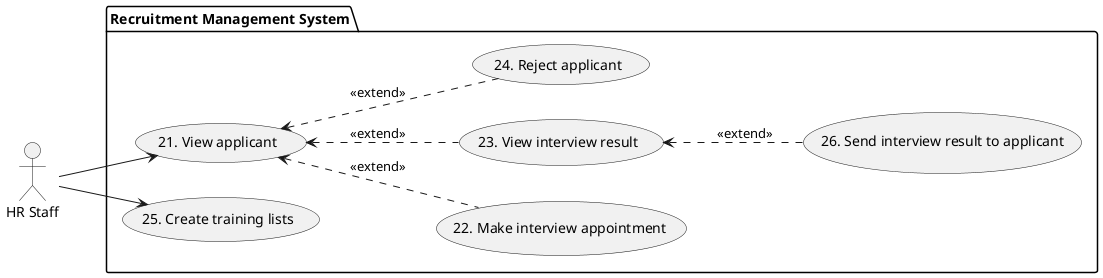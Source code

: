 @startuml "Recruitment Management System"

left to right direction
actor "HR Staff" as S

package "Recruitment Management System" {
    (21. View applicant) as (UC-21)
    (22. Make interview appointment) as (UC-22)
    (23. View interview result) as (UC-23)
    (24. Reject applicant) as (UC-24)
    (25. Create training lists) as (UC-25)
    (26. Send interview result to applicant) as (UC-26)

    S --> (UC-21)
    S --> (UC-25)

    (UC-21) <.. (UC-22) : <<extend>>
    (UC-21) <.. (UC-23) : <<extend>>
    (UC-21) <.. (UC-24) : <<extend>>
    (UC-23) <.. (UC-26) : <<extend>>
}

@enduml